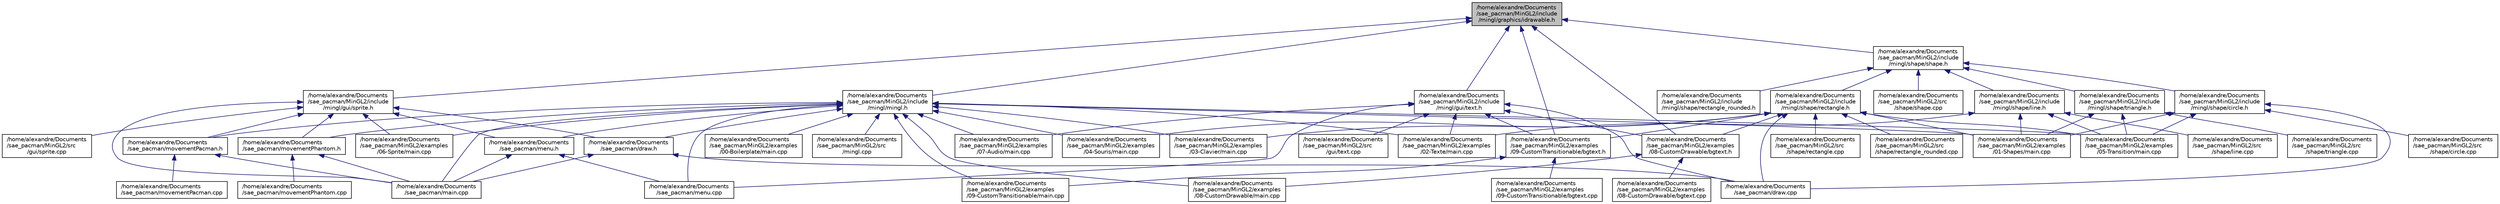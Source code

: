 digraph "/home/alexandre/Documents/sae_pacman/MinGL2/include/mingl/graphics/idrawable.h"
{
 // LATEX_PDF_SIZE
  edge [fontname="Helvetica",fontsize="10",labelfontname="Helvetica",labelfontsize="10"];
  node [fontname="Helvetica",fontsize="10",shape=record];
  Node1 [label="/home/alexandre/Documents\l/sae_pacman/MinGL2/include\l/mingl/graphics/idrawable.h",height=0.2,width=0.4,color="black", fillcolor="grey75", style="filled", fontcolor="black",tooltip="Interface pour un objet affichable."];
  Node1 -> Node2 [dir="back",color="midnightblue",fontsize="10",style="solid",fontname="Helvetica"];
  Node2 [label="/home/alexandre/Documents\l/sae_pacman/MinGL2/examples\l/08-CustomDrawable/bgtext.h",height=0.2,width=0.4,color="black", fillcolor="white", style="filled",URL="$08-_custom_drawable_2bgtext_8h.html",tooltip=" "];
  Node2 -> Node3 [dir="back",color="midnightblue",fontsize="10",style="solid",fontname="Helvetica"];
  Node3 [label="/home/alexandre/Documents\l/sae_pacman/MinGL2/examples\l/08-CustomDrawable/bgtext.cpp",height=0.2,width=0.4,color="black", fillcolor="white", style="filled",URL="$08-_custom_drawable_2bgtext_8cpp.html",tooltip=" "];
  Node2 -> Node4 [dir="back",color="midnightblue",fontsize="10",style="solid",fontname="Helvetica"];
  Node4 [label="/home/alexandre/Documents\l/sae_pacman/MinGL2/examples\l/08-CustomDrawable/main.cpp",height=0.2,width=0.4,color="black", fillcolor="white", style="filled",URL="$_min_g_l2_2examples_208-_custom_drawable_2main_8cpp.html",tooltip=" "];
  Node1 -> Node5 [dir="back",color="midnightblue",fontsize="10",style="solid",fontname="Helvetica"];
  Node5 [label="/home/alexandre/Documents\l/sae_pacman/MinGL2/examples\l/09-CustomTransitionable/bgtext.h",height=0.2,width=0.4,color="black", fillcolor="white", style="filled",URL="$09-_custom_transitionable_2bgtext_8h.html",tooltip=" "];
  Node5 -> Node6 [dir="back",color="midnightblue",fontsize="10",style="solid",fontname="Helvetica"];
  Node6 [label="/home/alexandre/Documents\l/sae_pacman/MinGL2/examples\l/09-CustomTransitionable/bgtext.cpp",height=0.2,width=0.4,color="black", fillcolor="white", style="filled",URL="$09-_custom_transitionable_2bgtext_8cpp.html",tooltip=" "];
  Node5 -> Node7 [dir="back",color="midnightblue",fontsize="10",style="solid",fontname="Helvetica"];
  Node7 [label="/home/alexandre/Documents\l/sae_pacman/MinGL2/examples\l/09-CustomTransitionable/main.cpp",height=0.2,width=0.4,color="black", fillcolor="white", style="filled",URL="$_min_g_l2_2examples_209-_custom_transitionable_2main_8cpp.html",tooltip=" "];
  Node1 -> Node8 [dir="back",color="midnightblue",fontsize="10",style="solid",fontname="Helvetica"];
  Node8 [label="/home/alexandre/Documents\l/sae_pacman/MinGL2/include\l/mingl/gui/sprite.h",height=0.2,width=0.4,color="black", fillcolor="white", style="filled",URL="$sprite_8h.html",tooltip="Image pouvant être chargé depuis un fichier."];
  Node8 -> Node9 [dir="back",color="midnightblue",fontsize="10",style="solid",fontname="Helvetica"];
  Node9 [label="/home/alexandre/Documents\l/sae_pacman/draw.h",height=0.2,width=0.4,color="black", fillcolor="white", style="filled",URL="$draw_8h.html",tooltip=" "];
  Node9 -> Node10 [dir="back",color="midnightblue",fontsize="10",style="solid",fontname="Helvetica"];
  Node10 [label="/home/alexandre/Documents\l/sae_pacman/draw.cpp",height=0.2,width=0.4,color="black", fillcolor="white", style="filled",URL="$draw_8cpp.html",tooltip=" "];
  Node9 -> Node11 [dir="back",color="midnightblue",fontsize="10",style="solid",fontname="Helvetica"];
  Node11 [label="/home/alexandre/Documents\l/sae_pacman/main.cpp",height=0.2,width=0.4,color="black", fillcolor="white", style="filled",URL="$main_8cpp.html",tooltip=" "];
  Node8 -> Node11 [dir="back",color="midnightblue",fontsize="10",style="solid",fontname="Helvetica"];
  Node8 -> Node12 [dir="back",color="midnightblue",fontsize="10",style="solid",fontname="Helvetica"];
  Node12 [label="/home/alexandre/Documents\l/sae_pacman/menu.h",height=0.2,width=0.4,color="black", fillcolor="white", style="filled",URL="$menu_8h.html",tooltip=" "];
  Node12 -> Node11 [dir="back",color="midnightblue",fontsize="10",style="solid",fontname="Helvetica"];
  Node12 -> Node13 [dir="back",color="midnightblue",fontsize="10",style="solid",fontname="Helvetica"];
  Node13 [label="/home/alexandre/Documents\l/sae_pacman/menu.cpp",height=0.2,width=0.4,color="black", fillcolor="white", style="filled",URL="$menu_8cpp.html",tooltip=" "];
  Node8 -> Node14 [dir="back",color="midnightblue",fontsize="10",style="solid",fontname="Helvetica"];
  Node14 [label="/home/alexandre/Documents\l/sae_pacman/MinGL2/examples\l/06-Sprite/main.cpp",height=0.2,width=0.4,color="black", fillcolor="white", style="filled",URL="$_min_g_l2_2examples_206-_sprite_2main_8cpp.html",tooltip=" "];
  Node8 -> Node15 [dir="back",color="midnightblue",fontsize="10",style="solid",fontname="Helvetica"];
  Node15 [label="/home/alexandre/Documents\l/sae_pacman/MinGL2/src\l/gui/sprite.cpp",height=0.2,width=0.4,color="black", fillcolor="white", style="filled",URL="$sprite_8cpp.html",tooltip="Image pouvant être chargé depuis un fichier."];
  Node8 -> Node16 [dir="back",color="midnightblue",fontsize="10",style="solid",fontname="Helvetica"];
  Node16 [label="/home/alexandre/Documents\l/sae_pacman/movementPacman.h",height=0.2,width=0.4,color="black", fillcolor="white", style="filled",URL="$movement_pacman_8h.html",tooltip=" "];
  Node16 -> Node11 [dir="back",color="midnightblue",fontsize="10",style="solid",fontname="Helvetica"];
  Node16 -> Node17 [dir="back",color="midnightblue",fontsize="10",style="solid",fontname="Helvetica"];
  Node17 [label="/home/alexandre/Documents\l/sae_pacman/movementPacman.cpp",height=0.2,width=0.4,color="black", fillcolor="white", style="filled",URL="$movement_pacman_8cpp.html",tooltip=" "];
  Node8 -> Node18 [dir="back",color="midnightblue",fontsize="10",style="solid",fontname="Helvetica"];
  Node18 [label="/home/alexandre/Documents\l/sae_pacman/movementPhantom.h",height=0.2,width=0.4,color="black", fillcolor="white", style="filled",URL="$movement_phantom_8h.html",tooltip=" "];
  Node18 -> Node11 [dir="back",color="midnightblue",fontsize="10",style="solid",fontname="Helvetica"];
  Node18 -> Node19 [dir="back",color="midnightblue",fontsize="10",style="solid",fontname="Helvetica"];
  Node19 [label="/home/alexandre/Documents\l/sae_pacman/movementPhantom.cpp",height=0.2,width=0.4,color="black", fillcolor="white", style="filled",URL="$movement_phantom_8cpp.html",tooltip=" "];
  Node1 -> Node20 [dir="back",color="midnightblue",fontsize="10",style="solid",fontname="Helvetica"];
  Node20 [label="/home/alexandre/Documents\l/sae_pacman/MinGL2/include\l/mingl/gui/text.h",height=0.2,width=0.4,color="black", fillcolor="white", style="filled",URL="$text_8h.html",tooltip="Du texte."];
  Node20 -> Node10 [dir="back",color="midnightblue",fontsize="10",style="solid",fontname="Helvetica"];
  Node20 -> Node13 [dir="back",color="midnightblue",fontsize="10",style="solid",fontname="Helvetica"];
  Node20 -> Node21 [dir="back",color="midnightblue",fontsize="10",style="solid",fontname="Helvetica"];
  Node21 [label="/home/alexandre/Documents\l/sae_pacman/MinGL2/examples\l/02-Texte/main.cpp",height=0.2,width=0.4,color="black", fillcolor="white", style="filled",URL="$_min_g_l2_2examples_202-_texte_2main_8cpp.html",tooltip=" "];
  Node20 -> Node22 [dir="back",color="midnightblue",fontsize="10",style="solid",fontname="Helvetica"];
  Node22 [label="/home/alexandre/Documents\l/sae_pacman/MinGL2/examples\l/07-Audio/main.cpp",height=0.2,width=0.4,color="black", fillcolor="white", style="filled",URL="$_min_g_l2_2examples_207-_audio_2main_8cpp.html",tooltip=" "];
  Node20 -> Node2 [dir="back",color="midnightblue",fontsize="10",style="solid",fontname="Helvetica"];
  Node20 -> Node5 [dir="back",color="midnightblue",fontsize="10",style="solid",fontname="Helvetica"];
  Node20 -> Node23 [dir="back",color="midnightblue",fontsize="10",style="solid",fontname="Helvetica"];
  Node23 [label="/home/alexandre/Documents\l/sae_pacman/MinGL2/src\l/gui/text.cpp",height=0.2,width=0.4,color="black", fillcolor="white", style="filled",URL="$text_8cpp.html",tooltip=" "];
  Node1 -> Node24 [dir="back",color="midnightblue",fontsize="10",style="solid",fontname="Helvetica"];
  Node24 [label="/home/alexandre/Documents\l/sae_pacman/MinGL2/include\l/mingl/mingl.h",height=0.2,width=0.4,color="black", fillcolor="white", style="filled",URL="$mingl_8h.html",tooltip="La bête."];
  Node24 -> Node9 [dir="back",color="midnightblue",fontsize="10",style="solid",fontname="Helvetica"];
  Node24 -> Node11 [dir="back",color="midnightblue",fontsize="10",style="solid",fontname="Helvetica"];
  Node24 -> Node13 [dir="back",color="midnightblue",fontsize="10",style="solid",fontname="Helvetica"];
  Node24 -> Node12 [dir="back",color="midnightblue",fontsize="10",style="solid",fontname="Helvetica"];
  Node24 -> Node25 [dir="back",color="midnightblue",fontsize="10",style="solid",fontname="Helvetica"];
  Node25 [label="/home/alexandre/Documents\l/sae_pacman/MinGL2/examples\l/00-Boilerplate/main.cpp",height=0.2,width=0.4,color="black", fillcolor="white", style="filled",URL="$_min_g_l2_2examples_200-_boilerplate_2main_8cpp.html",tooltip=" "];
  Node24 -> Node26 [dir="back",color="midnightblue",fontsize="10",style="solid",fontname="Helvetica"];
  Node26 [label="/home/alexandre/Documents\l/sae_pacman/MinGL2/examples\l/01-Shapes/main.cpp",height=0.2,width=0.4,color="black", fillcolor="white", style="filled",URL="$_min_g_l2_2examples_201-_shapes_2main_8cpp.html",tooltip=" "];
  Node24 -> Node21 [dir="back",color="midnightblue",fontsize="10",style="solid",fontname="Helvetica"];
  Node24 -> Node27 [dir="back",color="midnightblue",fontsize="10",style="solid",fontname="Helvetica"];
  Node27 [label="/home/alexandre/Documents\l/sae_pacman/MinGL2/examples\l/03-Clavier/main.cpp",height=0.2,width=0.4,color="black", fillcolor="white", style="filled",URL="$_min_g_l2_2examples_203-_clavier_2main_8cpp.html",tooltip=" "];
  Node24 -> Node28 [dir="back",color="midnightblue",fontsize="10",style="solid",fontname="Helvetica"];
  Node28 [label="/home/alexandre/Documents\l/sae_pacman/MinGL2/examples\l/04-Souris/main.cpp",height=0.2,width=0.4,color="black", fillcolor="white", style="filled",URL="$_min_g_l2_2examples_204-_souris_2main_8cpp.html",tooltip=" "];
  Node24 -> Node29 [dir="back",color="midnightblue",fontsize="10",style="solid",fontname="Helvetica"];
  Node29 [label="/home/alexandre/Documents\l/sae_pacman/MinGL2/examples\l/05-Transition/main.cpp",height=0.2,width=0.4,color="black", fillcolor="white", style="filled",URL="$_min_g_l2_2examples_205-_transition_2main_8cpp.html",tooltip=" "];
  Node24 -> Node14 [dir="back",color="midnightblue",fontsize="10",style="solid",fontname="Helvetica"];
  Node24 -> Node22 [dir="back",color="midnightblue",fontsize="10",style="solid",fontname="Helvetica"];
  Node24 -> Node4 [dir="back",color="midnightblue",fontsize="10",style="solid",fontname="Helvetica"];
  Node24 -> Node7 [dir="back",color="midnightblue",fontsize="10",style="solid",fontname="Helvetica"];
  Node24 -> Node30 [dir="back",color="midnightblue",fontsize="10",style="solid",fontname="Helvetica"];
  Node30 [label="/home/alexandre/Documents\l/sae_pacman/MinGL2/src\l/mingl.cpp",height=0.2,width=0.4,color="black", fillcolor="white", style="filled",URL="$mingl_8cpp.html",tooltip="La bête."];
  Node24 -> Node16 [dir="back",color="midnightblue",fontsize="10",style="solid",fontname="Helvetica"];
  Node24 -> Node18 [dir="back",color="midnightblue",fontsize="10",style="solid",fontname="Helvetica"];
  Node1 -> Node31 [dir="back",color="midnightblue",fontsize="10",style="solid",fontname="Helvetica"];
  Node31 [label="/home/alexandre/Documents\l/sae_pacman/MinGL2/include\l/mingl/shape/shape.h",height=0.2,width=0.4,color="black", fillcolor="white", style="filled",URL="$shape_8h.html",tooltip="Représente une forme."];
  Node31 -> Node32 [dir="back",color="midnightblue",fontsize="10",style="solid",fontname="Helvetica"];
  Node32 [label="/home/alexandre/Documents\l/sae_pacman/MinGL2/include\l/mingl/shape/circle.h",height=0.2,width=0.4,color="black", fillcolor="white", style="filled",URL="$circle_8h.html",tooltip="Représente un cercle."];
  Node32 -> Node10 [dir="back",color="midnightblue",fontsize="10",style="solid",fontname="Helvetica"];
  Node32 -> Node26 [dir="back",color="midnightblue",fontsize="10",style="solid",fontname="Helvetica"];
  Node32 -> Node29 [dir="back",color="midnightblue",fontsize="10",style="solid",fontname="Helvetica"];
  Node32 -> Node33 [dir="back",color="midnightblue",fontsize="10",style="solid",fontname="Helvetica"];
  Node33 [label="/home/alexandre/Documents\l/sae_pacman/MinGL2/src\l/shape/circle.cpp",height=0.2,width=0.4,color="black", fillcolor="white", style="filled",URL="$circle_8cpp.html",tooltip="Représente un cercle."];
  Node31 -> Node34 [dir="back",color="midnightblue",fontsize="10",style="solid",fontname="Helvetica"];
  Node34 [label="/home/alexandre/Documents\l/sae_pacman/MinGL2/include\l/mingl/shape/line.h",height=0.2,width=0.4,color="black", fillcolor="white", style="filled",URL="$line_8h.html",tooltip="Représente une ligne."];
  Node34 -> Node26 [dir="back",color="midnightblue",fontsize="10",style="solid",fontname="Helvetica"];
  Node34 -> Node21 [dir="back",color="midnightblue",fontsize="10",style="solid",fontname="Helvetica"];
  Node34 -> Node29 [dir="back",color="midnightblue",fontsize="10",style="solid",fontname="Helvetica"];
  Node34 -> Node35 [dir="back",color="midnightblue",fontsize="10",style="solid",fontname="Helvetica"];
  Node35 [label="/home/alexandre/Documents\l/sae_pacman/MinGL2/src\l/shape/line.cpp",height=0.2,width=0.4,color="black", fillcolor="white", style="filled",URL="$line_8cpp.html",tooltip="Représente une ligne."];
  Node31 -> Node36 [dir="back",color="midnightblue",fontsize="10",style="solid",fontname="Helvetica"];
  Node36 [label="/home/alexandre/Documents\l/sae_pacman/MinGL2/include\l/mingl/shape/rectangle.h",height=0.2,width=0.4,color="black", fillcolor="white", style="filled",URL="$rectangle_8h.html",tooltip="Représente un rectangle."];
  Node36 -> Node10 [dir="back",color="midnightblue",fontsize="10",style="solid",fontname="Helvetica"];
  Node36 -> Node26 [dir="back",color="midnightblue",fontsize="10",style="solid",fontname="Helvetica"];
  Node36 -> Node27 [dir="back",color="midnightblue",fontsize="10",style="solid",fontname="Helvetica"];
  Node36 -> Node28 [dir="back",color="midnightblue",fontsize="10",style="solid",fontname="Helvetica"];
  Node36 -> Node29 [dir="back",color="midnightblue",fontsize="10",style="solid",fontname="Helvetica"];
  Node36 -> Node2 [dir="back",color="midnightblue",fontsize="10",style="solid",fontname="Helvetica"];
  Node36 -> Node5 [dir="back",color="midnightblue",fontsize="10",style="solid",fontname="Helvetica"];
  Node36 -> Node37 [dir="back",color="midnightblue",fontsize="10",style="solid",fontname="Helvetica"];
  Node37 [label="/home/alexandre/Documents\l/sae_pacman/MinGL2/src\l/shape/rectangle.cpp",height=0.2,width=0.4,color="black", fillcolor="white", style="filled",URL="$rectangle_8cpp.html",tooltip="Représente un rectangle."];
  Node36 -> Node38 [dir="back",color="midnightblue",fontsize="10",style="solid",fontname="Helvetica"];
  Node38 [label="/home/alexandre/Documents\l/sae_pacman/MinGL2/src\l/shape/rectangle_rounded.cpp",height=0.2,width=0.4,color="black", fillcolor="white", style="filled",URL="$rectangle__rounded_8cpp.html",tooltip=" "];
  Node31 -> Node39 [dir="back",color="midnightblue",fontsize="10",style="solid",fontname="Helvetica"];
  Node39 [label="/home/alexandre/Documents\l/sae_pacman/MinGL2/include\l/mingl/shape/rectangle_rounded.h",height=0.2,width=0.4,color="black", fillcolor="white", style="filled",URL="$rectangle__rounded_8h.html",tooltip=" "];
  Node31 -> Node40 [dir="back",color="midnightblue",fontsize="10",style="solid",fontname="Helvetica"];
  Node40 [label="/home/alexandre/Documents\l/sae_pacman/MinGL2/include\l/mingl/shape/triangle.h",height=0.2,width=0.4,color="black", fillcolor="white", style="filled",URL="$triangle_8h.html",tooltip="Représente un triangle."];
  Node40 -> Node26 [dir="back",color="midnightblue",fontsize="10",style="solid",fontname="Helvetica"];
  Node40 -> Node29 [dir="back",color="midnightblue",fontsize="10",style="solid",fontname="Helvetica"];
  Node40 -> Node41 [dir="back",color="midnightblue",fontsize="10",style="solid",fontname="Helvetica"];
  Node41 [label="/home/alexandre/Documents\l/sae_pacman/MinGL2/src\l/shape/triangle.cpp",height=0.2,width=0.4,color="black", fillcolor="white", style="filled",URL="$triangle_8cpp.html",tooltip="Représente un triangle."];
  Node31 -> Node42 [dir="back",color="midnightblue",fontsize="10",style="solid",fontname="Helvetica"];
  Node42 [label="/home/alexandre/Documents\l/sae_pacman/MinGL2/src\l/shape/shape.cpp",height=0.2,width=0.4,color="black", fillcolor="white", style="filled",URL="$shape_8cpp.html",tooltip="Représente une forme."];
}
